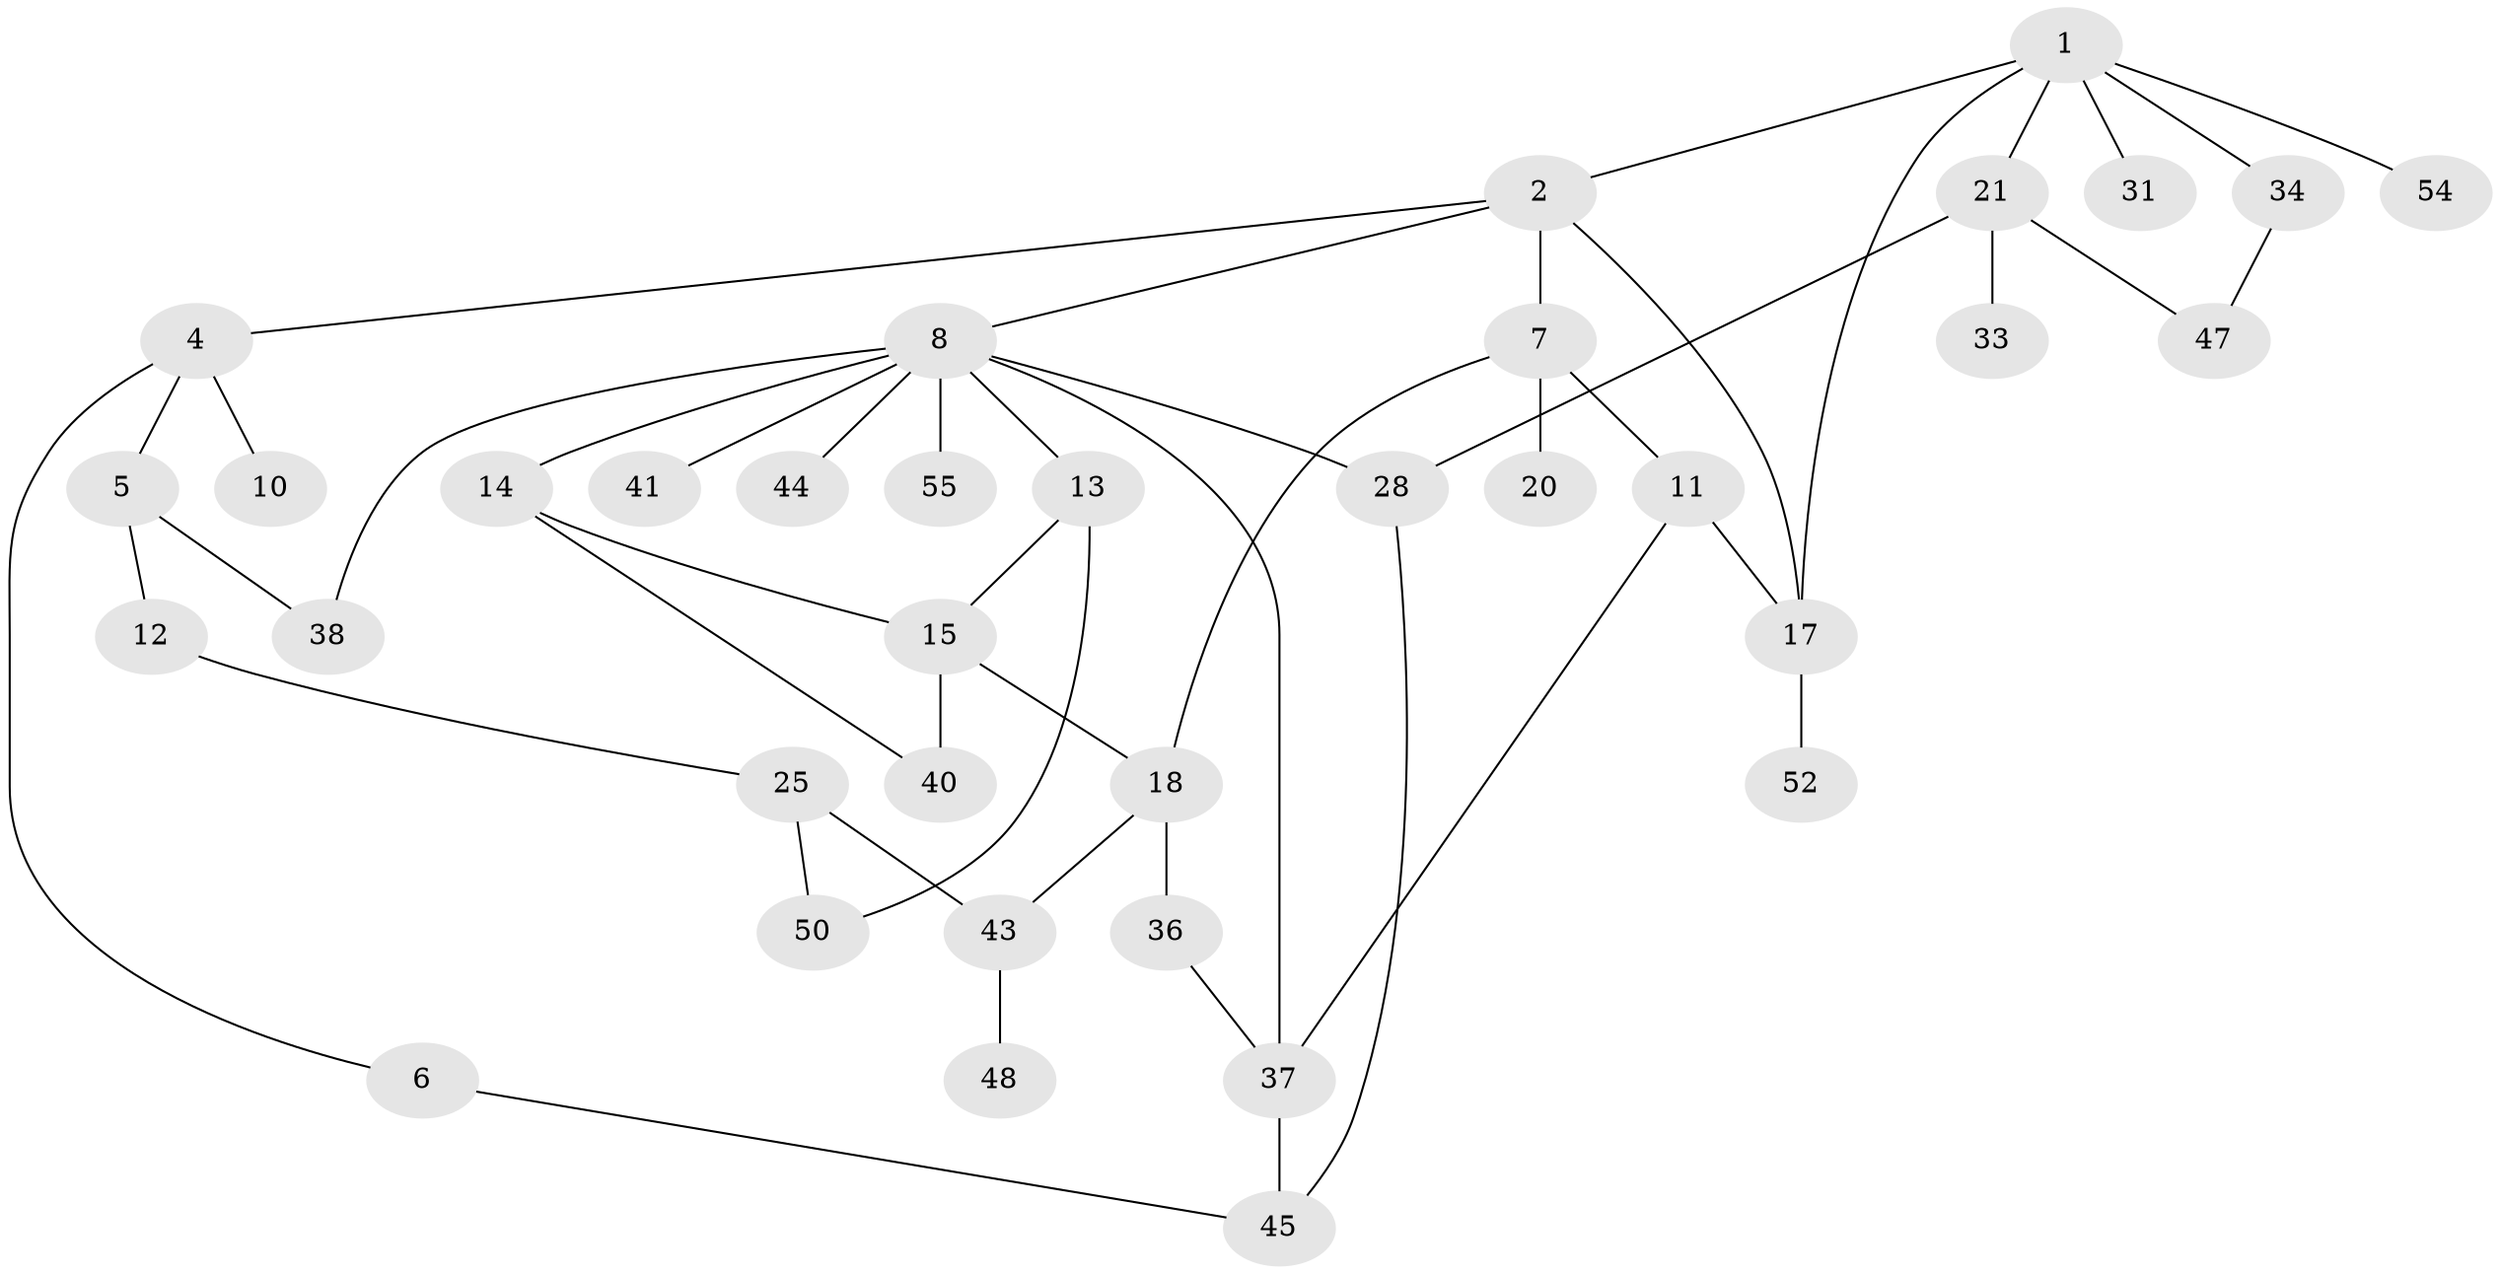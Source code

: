 // original degree distribution, {4: 0.17857142857142858, 3: 0.23214285714285715, 2: 0.26785714285714285, 8: 0.017857142857142856, 1: 0.2857142857142857, 5: 0.017857142857142856}
// Generated by graph-tools (version 1.1) at 2025/41/03/06/25 10:41:26]
// undirected, 36 vertices, 49 edges
graph export_dot {
graph [start="1"]
  node [color=gray90,style=filled];
  1 [super="+26"];
  2 [super="+3"];
  4;
  5 [super="+46"];
  6;
  7 [super="+9"];
  8 [super="+29"];
  10;
  11 [super="+16"];
  12 [super="+19"];
  13 [super="+39"];
  14 [super="+30"];
  15 [super="+27"];
  17 [super="+24"];
  18 [super="+22"];
  20 [super="+23"];
  21 [super="+35"];
  25 [super="+32"];
  28;
  31;
  33;
  34;
  36;
  37 [super="+42"];
  38;
  40 [super="+56"];
  41;
  43 [super="+49"];
  44;
  45 [super="+51"];
  47;
  48;
  50 [super="+53"];
  52;
  54;
  55;
  1 -- 2;
  1 -- 21;
  1 -- 54;
  1 -- 34;
  1 -- 17;
  1 -- 31;
  2 -- 7;
  2 -- 8;
  2 -- 17;
  2 -- 4;
  4 -- 5;
  4 -- 6;
  4 -- 10;
  5 -- 12;
  5 -- 38;
  6 -- 45;
  7 -- 18;
  7 -- 11;
  7 -- 20;
  8 -- 13;
  8 -- 14;
  8 -- 38;
  8 -- 44;
  8 -- 55;
  8 -- 37;
  8 -- 41;
  8 -- 28;
  11 -- 37;
  11 -- 17;
  12 -- 25;
  13 -- 15;
  13 -- 50;
  14 -- 40;
  14 -- 15;
  15 -- 40;
  15 -- 18;
  17 -- 52;
  18 -- 36;
  18 -- 43;
  21 -- 28;
  21 -- 33;
  21 -- 47;
  25 -- 43;
  25 -- 50;
  28 -- 45;
  34 -- 47;
  36 -- 37;
  37 -- 45;
  43 -- 48;
}

